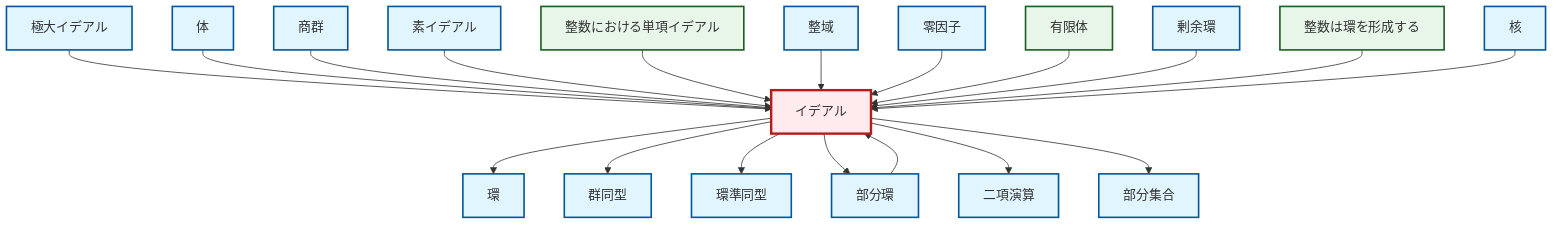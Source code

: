 graph TD
    classDef definition fill:#e1f5fe,stroke:#01579b,stroke-width:2px
    classDef theorem fill:#f3e5f5,stroke:#4a148c,stroke-width:2px
    classDef axiom fill:#fff3e0,stroke:#e65100,stroke-width:2px
    classDef example fill:#e8f5e9,stroke:#1b5e20,stroke-width:2px
    classDef current fill:#ffebee,stroke:#b71c1c,stroke-width:3px
    def-field["体"]:::definition
    def-kernel["核"]:::definition
    def-ideal["イデアル"]:::definition
    def-subring["部分環"]:::definition
    def-ring["環"]:::definition
    def-isomorphism["群同型"]:::definition
    def-quotient-group["商群"]:::definition
    ex-principal-ideal["整数における単項イデアル"]:::example
    ex-integers-ring["整数は環を形成する"]:::example
    ex-finite-field["有限体"]:::example
    def-integral-domain["整域"]:::definition
    def-maximal-ideal["極大イデアル"]:::definition
    def-quotient-ring["剰余環"]:::definition
    def-binary-operation["二項演算"]:::definition
    def-zero-divisor["零因子"]:::definition
    def-subset["部分集合"]:::definition
    def-prime-ideal["素イデアル"]:::definition
    def-ring-homomorphism["環準同型"]:::definition
    def-ideal --> def-ring
    def-maximal-ideal --> def-ideal
    def-field --> def-ideal
    def-ideal --> def-isomorphism
    def-ideal --> def-ring-homomorphism
    def-quotient-group --> def-ideal
    def-ideal --> def-subring
    def-prime-ideal --> def-ideal
    ex-principal-ideal --> def-ideal
    def-integral-domain --> def-ideal
    def-zero-divisor --> def-ideal
    ex-finite-field --> def-ideal
    def-quotient-ring --> def-ideal
    def-subring --> def-ideal
    ex-integers-ring --> def-ideal
    def-ideal --> def-binary-operation
    def-ideal --> def-subset
    def-kernel --> def-ideal
    class def-ideal current